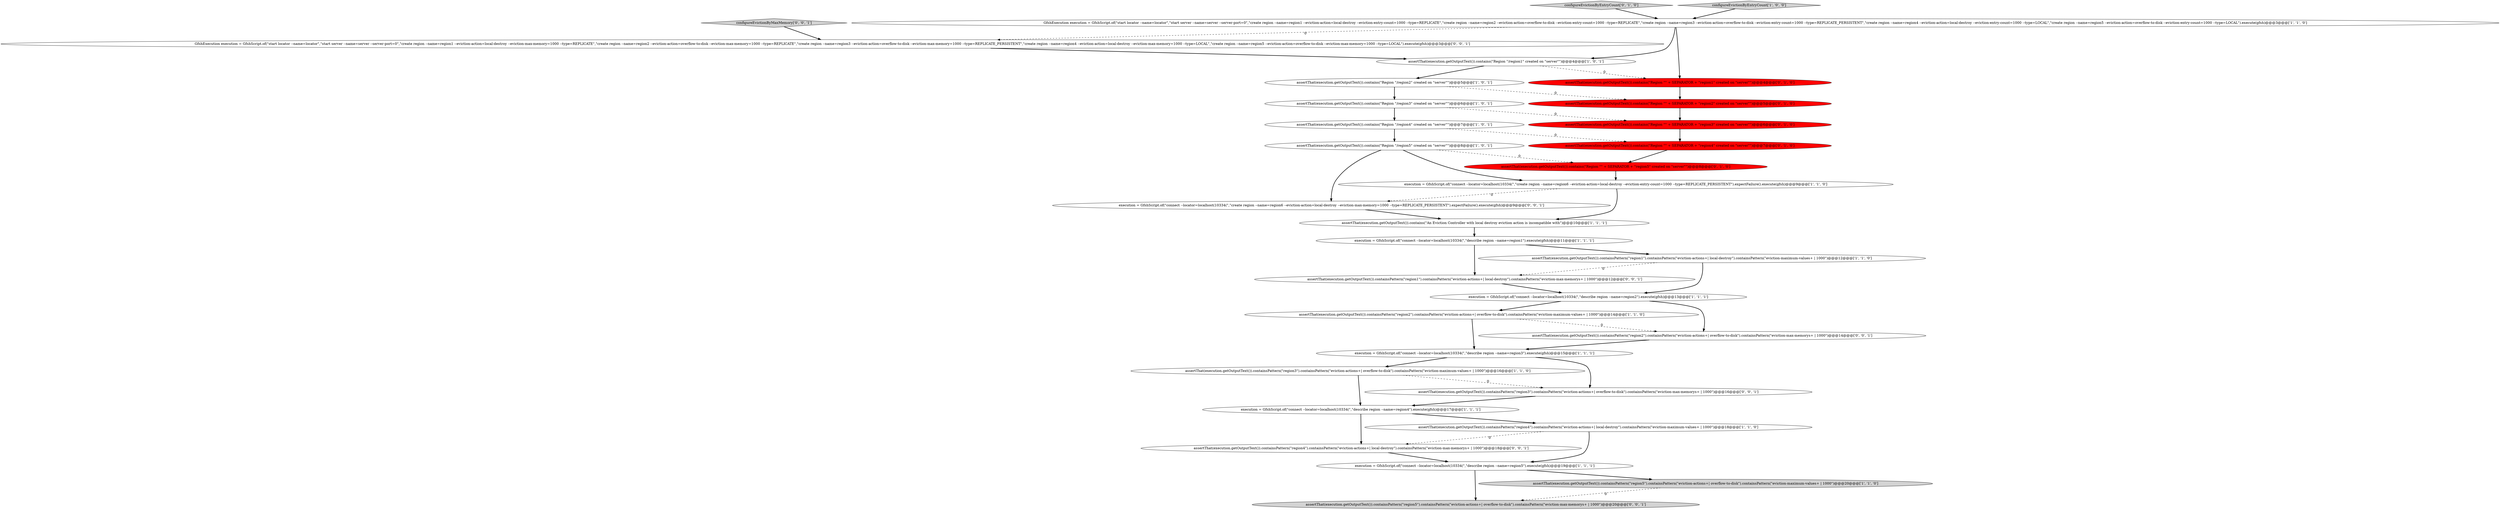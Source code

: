 digraph {
28 [style = filled, label = "execution = GfshScript.of(\"connect --locator=localhost(10334(\",\"create region --name=region6 --eviction-action=local-destroy --eviction-max-memory=1000 --type=REPLICATE_PERSISTENT\").expectFailure().execute(gfsh)@@@9@@@['0', '0', '1']", fillcolor = white, shape = ellipse image = "AAA0AAABBB3BBB"];
2 [style = filled, label = "assertThat(execution.getOutputText()).containsPattern(\"region2\").containsPattern(\"eviction-action\s+| overflow-to-disk\").containsPattern(\"eviction-maximum-value\s+ | 1000\")@@@14@@@['1', '1', '0']", fillcolor = white, shape = ellipse image = "AAA0AAABBB1BBB"];
21 [style = filled, label = "assertThat(execution.getOutputText()).contains(\"Region \"\" + SEPARATOR + \"region4\" created on \"server\"\")@@@7@@@['0', '1', '0']", fillcolor = red, shape = ellipse image = "AAA1AAABBB2BBB"];
30 [style = filled, label = "GfshExecution execution = GfshScript.of(\"start locator --name=locator\",\"start server --name=server --server-port=0\",\"create region --name=region1 --eviction-action=local-destroy --eviction-max-memory=1000 --type=REPLICATE\",\"create region --name=region2 --eviction-action=overflow-to-disk --eviction-max-memory=1000 --type=REPLICATE\",\"create region --name=region3 --eviction-action=overflow-to-disk --eviction-max-memory=1000 --type=REPLICATE_PERSISTENT\",\"create region --name=region4 --eviction-action=local-destroy --eviction-max-memory=1000 --type=LOCAL\",\"create region --name=region5 --eviction-action=overflow-to-disk --eviction-max-memory=1000 --type=LOCAL\").execute(gfsh)@@@3@@@['0', '0', '1']", fillcolor = white, shape = ellipse image = "AAA0AAABBB3BBB"];
17 [style = filled, label = "assertThat(execution.getOutputText()).contains(\"An Eviction Controller with local destroy eviction action is incompatible with\")@@@10@@@['1', '1', '1']", fillcolor = white, shape = ellipse image = "AAA0AAABBB1BBB"];
29 [style = filled, label = "assertThat(execution.getOutputText()).containsPattern(\"region5\").containsPattern(\"eviction-action\s+| overflow-to-disk\").containsPattern(\"eviction-max-memory\s+ | 1000\")@@@20@@@['0', '0', '1']", fillcolor = lightgray, shape = ellipse image = "AAA0AAABBB3BBB"];
31 [style = filled, label = "assertThat(execution.getOutputText()).containsPattern(\"region2\").containsPattern(\"eviction-action\s+| overflow-to-disk\").containsPattern(\"eviction-max-memory\s+ | 1000\")@@@14@@@['0', '0', '1']", fillcolor = white, shape = ellipse image = "AAA0AAABBB3BBB"];
12 [style = filled, label = "assertThat(execution.getOutputText()).containsPattern(\"region3\").containsPattern(\"eviction-action\s+| overflow-to-disk\").containsPattern(\"eviction-maximum-value\s+ | 1000\")@@@16@@@['1', '1', '0']", fillcolor = white, shape = ellipse image = "AAA0AAABBB1BBB"];
9 [style = filled, label = "assertThat(execution.getOutputText()).containsPattern(\"region5\").containsPattern(\"eviction-action\s+| overflow-to-disk\").containsPattern(\"eviction-maximum-value\s+ | 1000\")@@@20@@@['1', '1', '0']", fillcolor = lightgray, shape = ellipse image = "AAA0AAABBB1BBB"];
14 [style = filled, label = "assertThat(execution.getOutputText()).contains(\"Region \"/region3\" created on \"server\"\")@@@6@@@['1', '0', '1']", fillcolor = white, shape = ellipse image = "AAA0AAABBB1BBB"];
1 [style = filled, label = "execution = GfshScript.of(\"connect --locator=localhost(10334(\",\"create region --name=region6 --eviction-action=local-destroy --eviction-entry-count=1000 --type=REPLICATE_PERSISTENT\").expectFailure().execute(gfsh)@@@9@@@['1', '1', '0']", fillcolor = white, shape = ellipse image = "AAA0AAABBB1BBB"];
15 [style = filled, label = "assertThat(execution.getOutputText()).contains(\"Region \"/region5\" created on \"server\"\")@@@8@@@['1', '0', '1']", fillcolor = white, shape = ellipse image = "AAA0AAABBB1BBB"];
27 [style = filled, label = "assertThat(execution.getOutputText()).containsPattern(\"region1\").containsPattern(\"eviction-action\s+| local-destroy\").containsPattern(\"eviction-max-memory\s+ | 1000\")@@@12@@@['0', '0', '1']", fillcolor = white, shape = ellipse image = "AAA0AAABBB3BBB"];
18 [style = filled, label = "execution = GfshScript.of(\"connect --locator=localhost(10334(\",\"describe region --name=region1\").execute(gfsh)@@@11@@@['1', '1', '1']", fillcolor = white, shape = ellipse image = "AAA0AAABBB1BBB"];
5 [style = filled, label = "assertThat(execution.getOutputText()).containsPattern(\"region1\").containsPattern(\"eviction-action\s+| local-destroy\").containsPattern(\"eviction-maximum-value\s+ | 1000\")@@@12@@@['1', '1', '0']", fillcolor = white, shape = ellipse image = "AAA0AAABBB1BBB"];
10 [style = filled, label = "GfshExecution execution = GfshScript.of(\"start locator --name=locator\",\"start server --name=server --server-port=0\",\"create region --name=region1 --eviction-action=local-destroy --eviction-entry-count=1000 --type=REPLICATE\",\"create region --name=region2 --eviction-action=overflow-to-disk --eviction-entry-count=1000 --type=REPLICATE\",\"create region --name=region3 --eviction-action=overflow-to-disk --eviction-entry-count=1000 --type=REPLICATE_PERSISTENT\",\"create region --name=region4 --eviction-action=local-destroy --eviction-entry-count=1000 --type=LOCAL\",\"create region --name=region5 --eviction-action=overflow-to-disk --eviction-entry-count=1000 --type=LOCAL\").execute(gfsh)@@@3@@@['1', '1', '0']", fillcolor = white, shape = ellipse image = "AAA0AAABBB1BBB"];
26 [style = filled, label = "configureEvictionByMaxMemory['0', '0', '1']", fillcolor = lightgray, shape = diamond image = "AAA0AAABBB3BBB"];
25 [style = filled, label = "assertThat(execution.getOutputText()).containsPattern(\"region4\").containsPattern(\"eviction-action\s+| local-destroy\").containsPattern(\"eviction-max-memory\s+ | 1000\")@@@18@@@['0', '0', '1']", fillcolor = white, shape = ellipse image = "AAA0AAABBB3BBB"];
8 [style = filled, label = "execution = GfshScript.of(\"connect --locator=localhost(10334(\",\"describe region --name=region2\").execute(gfsh)@@@13@@@['1', '1', '1']", fillcolor = white, shape = ellipse image = "AAA0AAABBB1BBB"];
11 [style = filled, label = "assertThat(execution.getOutputText()).contains(\"Region \"/region2\" created on \"server\"\")@@@5@@@['1', '0', '1']", fillcolor = white, shape = ellipse image = "AAA0AAABBB1BBB"];
20 [style = filled, label = "assertThat(execution.getOutputText()).contains(\"Region \"\" + SEPARATOR + \"region3\" created on \"server\"\")@@@6@@@['0', '1', '0']", fillcolor = red, shape = ellipse image = "AAA1AAABBB2BBB"];
13 [style = filled, label = "assertThat(execution.getOutputText()).containsPattern(\"region4\").containsPattern(\"eviction-action\s+| local-destroy\").containsPattern(\"eviction-maximum-value\s+ | 1000\")@@@18@@@['1', '1', '0']", fillcolor = white, shape = ellipse image = "AAA0AAABBB1BBB"];
22 [style = filled, label = "assertThat(execution.getOutputText()).contains(\"Region \"\" + SEPARATOR + \"region5\" created on \"server\"\")@@@8@@@['0', '1', '0']", fillcolor = red, shape = ellipse image = "AAA1AAABBB2BBB"];
32 [style = filled, label = "assertThat(execution.getOutputText()).containsPattern(\"region3\").containsPattern(\"eviction-action\s+| overflow-to-disk\").containsPattern(\"eviction-max-memory\s+ | 1000\")@@@16@@@['0', '0', '1']", fillcolor = white, shape = ellipse image = "AAA0AAABBB3BBB"];
16 [style = filled, label = "assertThat(execution.getOutputText()).contains(\"Region \"/region4\" created on \"server\"\")@@@7@@@['1', '0', '1']", fillcolor = white, shape = ellipse image = "AAA0AAABBB1BBB"];
3 [style = filled, label = "execution = GfshScript.of(\"connect --locator=localhost(10334(\",\"describe region --name=region3\").execute(gfsh)@@@15@@@['1', '1', '1']", fillcolor = white, shape = ellipse image = "AAA0AAABBB1BBB"];
6 [style = filled, label = "execution = GfshScript.of(\"connect --locator=localhost(10334(\",\"describe region --name=region5\").execute(gfsh)@@@19@@@['1', '1', '1']", fillcolor = white, shape = ellipse image = "AAA0AAABBB1BBB"];
19 [style = filled, label = "configureEvictionByEntryCount['0', '1', '0']", fillcolor = lightgray, shape = diamond image = "AAA0AAABBB2BBB"];
23 [style = filled, label = "assertThat(execution.getOutputText()).contains(\"Region \"\" + SEPARATOR + \"region2\" created on \"server\"\")@@@5@@@['0', '1', '0']", fillcolor = red, shape = ellipse image = "AAA1AAABBB2BBB"];
0 [style = filled, label = "configureEvictionByEntryCount['1', '0', '0']", fillcolor = lightgray, shape = diamond image = "AAA0AAABBB1BBB"];
24 [style = filled, label = "assertThat(execution.getOutputText()).contains(\"Region \"\" + SEPARATOR + \"region1\" created on \"server\"\")@@@4@@@['0', '1', '0']", fillcolor = red, shape = ellipse image = "AAA1AAABBB2BBB"];
4 [style = filled, label = "assertThat(execution.getOutputText()).contains(\"Region \"/region1\" created on \"server\"\")@@@4@@@['1', '0', '1']", fillcolor = white, shape = ellipse image = "AAA0AAABBB1BBB"];
7 [style = filled, label = "execution = GfshScript.of(\"connect --locator=localhost(10334(\",\"describe region --name=region4\").execute(gfsh)@@@17@@@['1', '1', '1']", fillcolor = white, shape = ellipse image = "AAA0AAABBB1BBB"];
7->13 [style = bold, label=""];
14->16 [style = bold, label=""];
16->15 [style = bold, label=""];
5->8 [style = bold, label=""];
23->20 [style = bold, label=""];
8->31 [style = bold, label=""];
11->14 [style = bold, label=""];
10->24 [style = bold, label=""];
12->32 [style = dashed, label="0"];
2->3 [style = bold, label=""];
14->20 [style = dashed, label="0"];
19->10 [style = bold, label=""];
11->23 [style = dashed, label="0"];
32->7 [style = bold, label=""];
3->12 [style = bold, label=""];
13->25 [style = dashed, label="0"];
1->28 [style = dashed, label="0"];
25->6 [style = bold, label=""];
16->21 [style = dashed, label="0"];
12->7 [style = bold, label=""];
15->22 [style = dashed, label="0"];
6->29 [style = bold, label=""];
1->17 [style = bold, label=""];
2->31 [style = dashed, label="0"];
26->30 [style = bold, label=""];
20->21 [style = bold, label=""];
0->10 [style = bold, label=""];
10->30 [style = dashed, label="0"];
5->27 [style = dashed, label="0"];
9->29 [style = dashed, label="0"];
8->2 [style = bold, label=""];
15->28 [style = bold, label=""];
18->27 [style = bold, label=""];
15->1 [style = bold, label=""];
21->22 [style = bold, label=""];
30->4 [style = bold, label=""];
18->5 [style = bold, label=""];
10->4 [style = bold, label=""];
28->17 [style = bold, label=""];
7->25 [style = bold, label=""];
22->1 [style = bold, label=""];
13->6 [style = bold, label=""];
6->9 [style = bold, label=""];
31->3 [style = bold, label=""];
4->11 [style = bold, label=""];
3->32 [style = bold, label=""];
4->24 [style = dashed, label="0"];
27->8 [style = bold, label=""];
17->18 [style = bold, label=""];
24->23 [style = bold, label=""];
}
